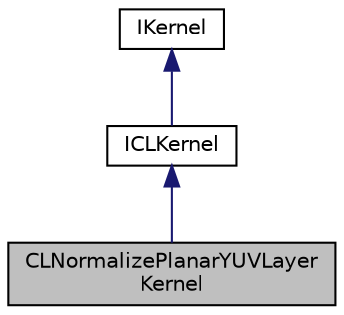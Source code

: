 digraph "CLNormalizePlanarYUVLayerKernel"
{
 // LATEX_PDF_SIZE
  edge [fontname="Helvetica",fontsize="10",labelfontname="Helvetica",labelfontsize="10"];
  node [fontname="Helvetica",fontsize="10",shape=record];
  Node1 [label="CLNormalizePlanarYUVLayer\lKernel",height=0.2,width=0.4,color="black", fillcolor="grey75", style="filled", fontcolor="black",tooltip="Interface for the NormalizePlanarYUV layer kernel."];
  Node2 -> Node1 [dir="back",color="midnightblue",fontsize="10",style="solid",fontname="Helvetica"];
  Node2 [label="ICLKernel",height=0.2,width=0.4,color="black", fillcolor="white", style="filled",URL="$classarm__compute_1_1_i_c_l_kernel.xhtml",tooltip="Common interface for all the OpenCL kernels."];
  Node3 -> Node2 [dir="back",color="midnightblue",fontsize="10",style="solid",fontname="Helvetica"];
  Node3 [label="IKernel",height=0.2,width=0.4,color="black", fillcolor="white", style="filled",URL="$classarm__compute_1_1_i_kernel.xhtml",tooltip="Common information for all the kernels."];
}
